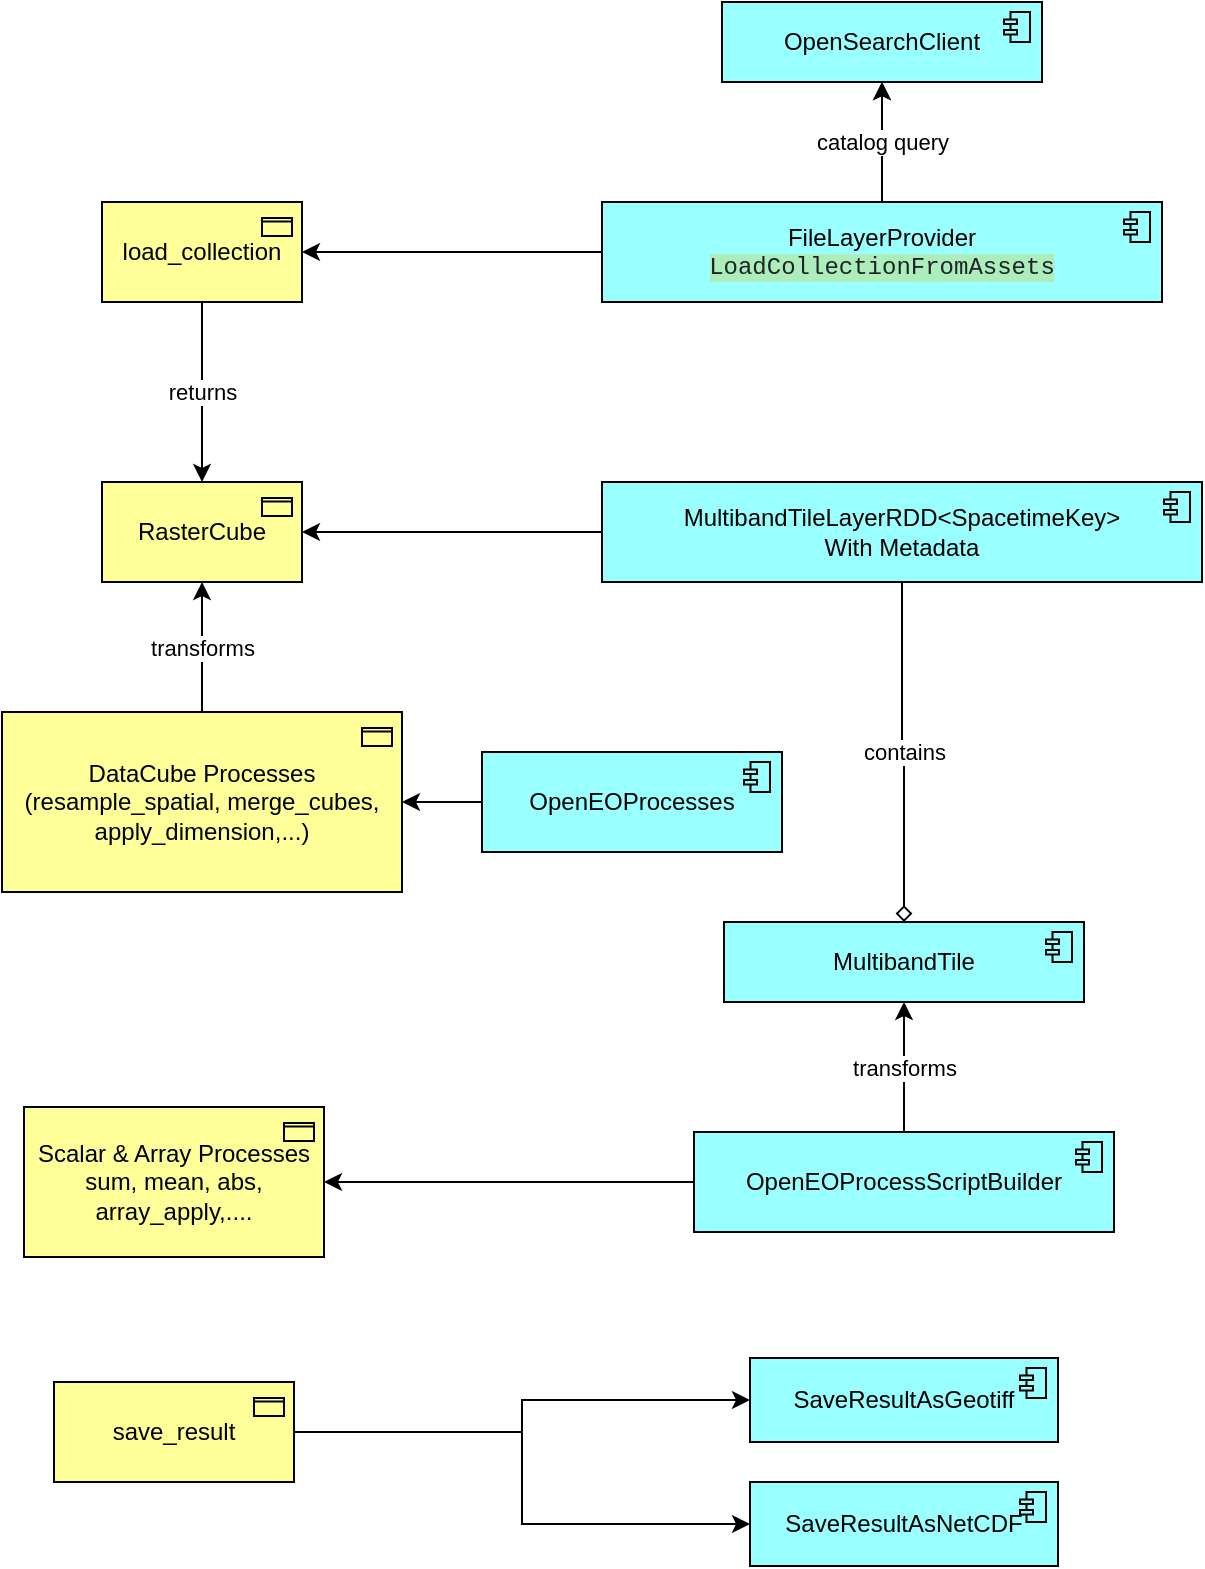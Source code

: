 <mxfile version="26.0.6">
  <diagram name="Pagina-1" id="OgwnGcALeTYJm1_mWGGk">
    <mxGraphModel dx="2074" dy="1136" grid="1" gridSize="10" guides="1" tooltips="1" connect="1" arrows="1" fold="1" page="1" pageScale="1" pageWidth="827" pageHeight="1169" math="0" shadow="0">
      <root>
        <mxCell id="0" />
        <mxCell id="1" parent="0" />
        <mxCell id="vhtunmTtKn49kY8v_iSu-13" style="edgeStyle=orthogonalEdgeStyle;rounded=0;orthogonalLoop=1;jettySize=auto;html=1;entryX=1;entryY=0.5;entryDx=0;entryDy=0;entryPerimeter=0;" edge="1" parent="1" source="vhtunmTtKn49kY8v_iSu-1" target="vhtunmTtKn49kY8v_iSu-2">
          <mxGeometry relative="1" as="geometry">
            <mxPoint x="290" y="645" as="targetPoint" />
          </mxGeometry>
        </mxCell>
        <mxCell id="vhtunmTtKn49kY8v_iSu-1" value="MultibandTileLayerRDD&amp;lt;SpacetimeKey&amp;gt;&lt;div&gt;With Metadata&lt;/div&gt;" style="html=1;outlineConnect=0;whiteSpace=wrap;fillColor=#99ffff;shape=mxgraph.archimate3.application;appType=comp;archiType=square;" vertex="1" parent="1">
          <mxGeometry x="430" y="620" width="300" height="50" as="geometry" />
        </mxCell>
        <mxCell id="vhtunmTtKn49kY8v_iSu-2" value="RasterCube" style="html=1;outlineConnect=0;whiteSpace=wrap;fillColor=#ffff99;shape=mxgraph.archimate3.application;appType=passive;archiType=square;" vertex="1" parent="1">
          <mxGeometry x="180" y="620" width="100" height="50" as="geometry" />
        </mxCell>
        <mxCell id="vhtunmTtKn49kY8v_iSu-5" value="returns" style="edgeStyle=orthogonalEdgeStyle;rounded=0;orthogonalLoop=1;jettySize=auto;html=1;" edge="1" parent="1" source="vhtunmTtKn49kY8v_iSu-3" target="vhtunmTtKn49kY8v_iSu-2">
          <mxGeometry relative="1" as="geometry" />
        </mxCell>
        <mxCell id="vhtunmTtKn49kY8v_iSu-3" value="load_collection" style="html=1;outlineConnect=0;whiteSpace=wrap;fillColor=#ffff99;shape=mxgraph.archimate3.application;appType=passive;archiType=square;" vertex="1" parent="1">
          <mxGeometry x="180" y="480" width="100" height="50" as="geometry" />
        </mxCell>
        <mxCell id="vhtunmTtKn49kY8v_iSu-14" style="edgeStyle=orthogonalEdgeStyle;rounded=0;orthogonalLoop=1;jettySize=auto;html=1;" edge="1" parent="1" source="vhtunmTtKn49kY8v_iSu-4" target="vhtunmTtKn49kY8v_iSu-3">
          <mxGeometry relative="1" as="geometry" />
        </mxCell>
        <mxCell id="vhtunmTtKn49kY8v_iSu-24" style="edgeStyle=orthogonalEdgeStyle;rounded=0;orthogonalLoop=1;jettySize=auto;html=1;" edge="1" parent="1" source="vhtunmTtKn49kY8v_iSu-4" target="vhtunmTtKn49kY8v_iSu-23">
          <mxGeometry relative="1" as="geometry" />
        </mxCell>
        <mxCell id="vhtunmTtKn49kY8v_iSu-25" value="catalog query" style="edgeStyle=orthogonalEdgeStyle;rounded=0;orthogonalLoop=1;jettySize=auto;html=1;" edge="1" parent="1" source="vhtunmTtKn49kY8v_iSu-4" target="vhtunmTtKn49kY8v_iSu-23">
          <mxGeometry relative="1" as="geometry" />
        </mxCell>
        <mxCell id="vhtunmTtKn49kY8v_iSu-4" value="FileLayerProvider&lt;br&gt;&lt;span style=&quot;color: rgb(31, 35, 40); font-family: ui-monospace, SFMono-Regular, &amp;quot;SF Mono&amp;quot;, Menlo, Consolas, &amp;quot;Liberation Mono&amp;quot;, monospace; text-align: start; white-space-collapse: preserve; background-color: rgb(172, 238, 187);&quot;&gt;LoadCollectionFromAssets&lt;/span&gt;" style="html=1;outlineConnect=0;whiteSpace=wrap;fillColor=#99ffff;shape=mxgraph.archimate3.application;appType=comp;archiType=square;" vertex="1" parent="1">
          <mxGeometry x="430" y="480" width="280" height="50" as="geometry" />
        </mxCell>
        <mxCell id="vhtunmTtKn49kY8v_iSu-6" value="OpenEOProcesses" style="html=1;outlineConnect=0;whiteSpace=wrap;fillColor=#99ffff;shape=mxgraph.archimate3.application;appType=comp;archiType=square;" vertex="1" parent="1">
          <mxGeometry x="370" y="755" width="150" height="50" as="geometry" />
        </mxCell>
        <mxCell id="vhtunmTtKn49kY8v_iSu-8" value="transforms" style="edgeStyle=orthogonalEdgeStyle;rounded=0;orthogonalLoop=1;jettySize=auto;html=1;" edge="1" parent="1" source="vhtunmTtKn49kY8v_iSu-7" target="vhtunmTtKn49kY8v_iSu-2">
          <mxGeometry relative="1" as="geometry" />
        </mxCell>
        <mxCell id="vhtunmTtKn49kY8v_iSu-7" value="DataCube Processes&lt;br&gt;(resample_spatial, merge_cubes, apply_dimension,...)" style="html=1;outlineConnect=0;whiteSpace=wrap;fillColor=#ffff99;shape=mxgraph.archimate3.application;appType=passive;archiType=square;" vertex="1" parent="1">
          <mxGeometry x="130" y="735" width="200" height="90" as="geometry" />
        </mxCell>
        <mxCell id="vhtunmTtKn49kY8v_iSu-9" value="MultibandTile" style="html=1;outlineConnect=0;whiteSpace=wrap;fillColor=#99ffff;shape=mxgraph.archimate3.application;appType=comp;archiType=square;" vertex="1" parent="1">
          <mxGeometry x="491" y="840" width="180" height="40" as="geometry" />
        </mxCell>
        <mxCell id="vhtunmTtKn49kY8v_iSu-10" value="contains" style="edgeStyle=orthogonalEdgeStyle;rounded=0;orthogonalLoop=1;jettySize=auto;html=1;entryX=0.5;entryY=0;entryDx=0;entryDy=0;entryPerimeter=0;endArrow=diamond;endFill=0;" edge="1" parent="1" source="vhtunmTtKn49kY8v_iSu-1" target="vhtunmTtKn49kY8v_iSu-9">
          <mxGeometry relative="1" as="geometry" />
        </mxCell>
        <mxCell id="vhtunmTtKn49kY8v_iSu-11" value="Scalar &amp;amp; Array Processes&lt;br&gt;sum, mean, abs, array_apply,...." style="html=1;outlineConnect=0;whiteSpace=wrap;fillColor=#ffff99;shape=mxgraph.archimate3.application;appType=passive;archiType=square;" vertex="1" parent="1">
          <mxGeometry x="141" y="932.5" width="150" height="75" as="geometry" />
        </mxCell>
        <mxCell id="vhtunmTtKn49kY8v_iSu-12" style="edgeStyle=orthogonalEdgeStyle;rounded=0;orthogonalLoop=1;jettySize=auto;html=1;entryX=1;entryY=0.5;entryDx=0;entryDy=0;entryPerimeter=0;" edge="1" parent="1" source="vhtunmTtKn49kY8v_iSu-6" target="vhtunmTtKn49kY8v_iSu-7">
          <mxGeometry relative="1" as="geometry" />
        </mxCell>
        <mxCell id="vhtunmTtKn49kY8v_iSu-16" style="edgeStyle=orthogonalEdgeStyle;rounded=0;orthogonalLoop=1;jettySize=auto;html=1;" edge="1" parent="1" source="vhtunmTtKn49kY8v_iSu-15" target="vhtunmTtKn49kY8v_iSu-11">
          <mxGeometry relative="1" as="geometry" />
        </mxCell>
        <mxCell id="vhtunmTtKn49kY8v_iSu-15" value="OpenEOProcessScriptBuilder" style="html=1;outlineConnect=0;whiteSpace=wrap;fillColor=#99ffff;shape=mxgraph.archimate3.application;appType=comp;archiType=square;" vertex="1" parent="1">
          <mxGeometry x="476" y="945" width="210" height="50" as="geometry" />
        </mxCell>
        <mxCell id="vhtunmTtKn49kY8v_iSu-17" value="transforms" style="edgeStyle=orthogonalEdgeStyle;rounded=0;orthogonalLoop=1;jettySize=auto;html=1;entryX=0.5;entryY=1;entryDx=0;entryDy=0;entryPerimeter=0;" edge="1" parent="1" source="vhtunmTtKn49kY8v_iSu-15" target="vhtunmTtKn49kY8v_iSu-9">
          <mxGeometry relative="1" as="geometry" />
        </mxCell>
        <mxCell id="vhtunmTtKn49kY8v_iSu-18" value="save_result" style="html=1;outlineConnect=0;whiteSpace=wrap;fillColor=#ffff99;shape=mxgraph.archimate3.application;appType=passive;archiType=square;" vertex="1" parent="1">
          <mxGeometry x="156" y="1070" width="120" height="50" as="geometry" />
        </mxCell>
        <mxCell id="vhtunmTtKn49kY8v_iSu-19" value="SaveResultAsGeotiff" style="html=1;outlineConnect=0;whiteSpace=wrap;fillColor=#99ffff;shape=mxgraph.archimate3.application;appType=comp;archiType=square;" vertex="1" parent="1">
          <mxGeometry x="504" y="1058" width="154" height="42" as="geometry" />
        </mxCell>
        <mxCell id="vhtunmTtKn49kY8v_iSu-20" style="edgeStyle=orthogonalEdgeStyle;rounded=0;orthogonalLoop=1;jettySize=auto;html=1;entryX=0;entryY=0.5;entryDx=0;entryDy=0;entryPerimeter=0;" edge="1" parent="1" source="vhtunmTtKn49kY8v_iSu-18" target="vhtunmTtKn49kY8v_iSu-19">
          <mxGeometry relative="1" as="geometry" />
        </mxCell>
        <mxCell id="vhtunmTtKn49kY8v_iSu-21" value="SaveResultAsNetCDF" style="html=1;outlineConnect=0;whiteSpace=wrap;fillColor=#99ffff;shape=mxgraph.archimate3.application;appType=comp;archiType=square;" vertex="1" parent="1">
          <mxGeometry x="504" y="1120" width="154" height="42" as="geometry" />
        </mxCell>
        <mxCell id="vhtunmTtKn49kY8v_iSu-22" style="edgeStyle=orthogonalEdgeStyle;rounded=0;orthogonalLoop=1;jettySize=auto;html=1;entryX=0;entryY=0.5;entryDx=0;entryDy=0;entryPerimeter=0;" edge="1" parent="1" source="vhtunmTtKn49kY8v_iSu-18" target="vhtunmTtKn49kY8v_iSu-21">
          <mxGeometry relative="1" as="geometry" />
        </mxCell>
        <mxCell id="vhtunmTtKn49kY8v_iSu-23" value="OpenSearchClient" style="html=1;outlineConnect=0;whiteSpace=wrap;fillColor=#99ffff;shape=mxgraph.archimate3.application;appType=comp;archiType=square;" vertex="1" parent="1">
          <mxGeometry x="490" y="380" width="160" height="40" as="geometry" />
        </mxCell>
      </root>
    </mxGraphModel>
  </diagram>
</mxfile>
